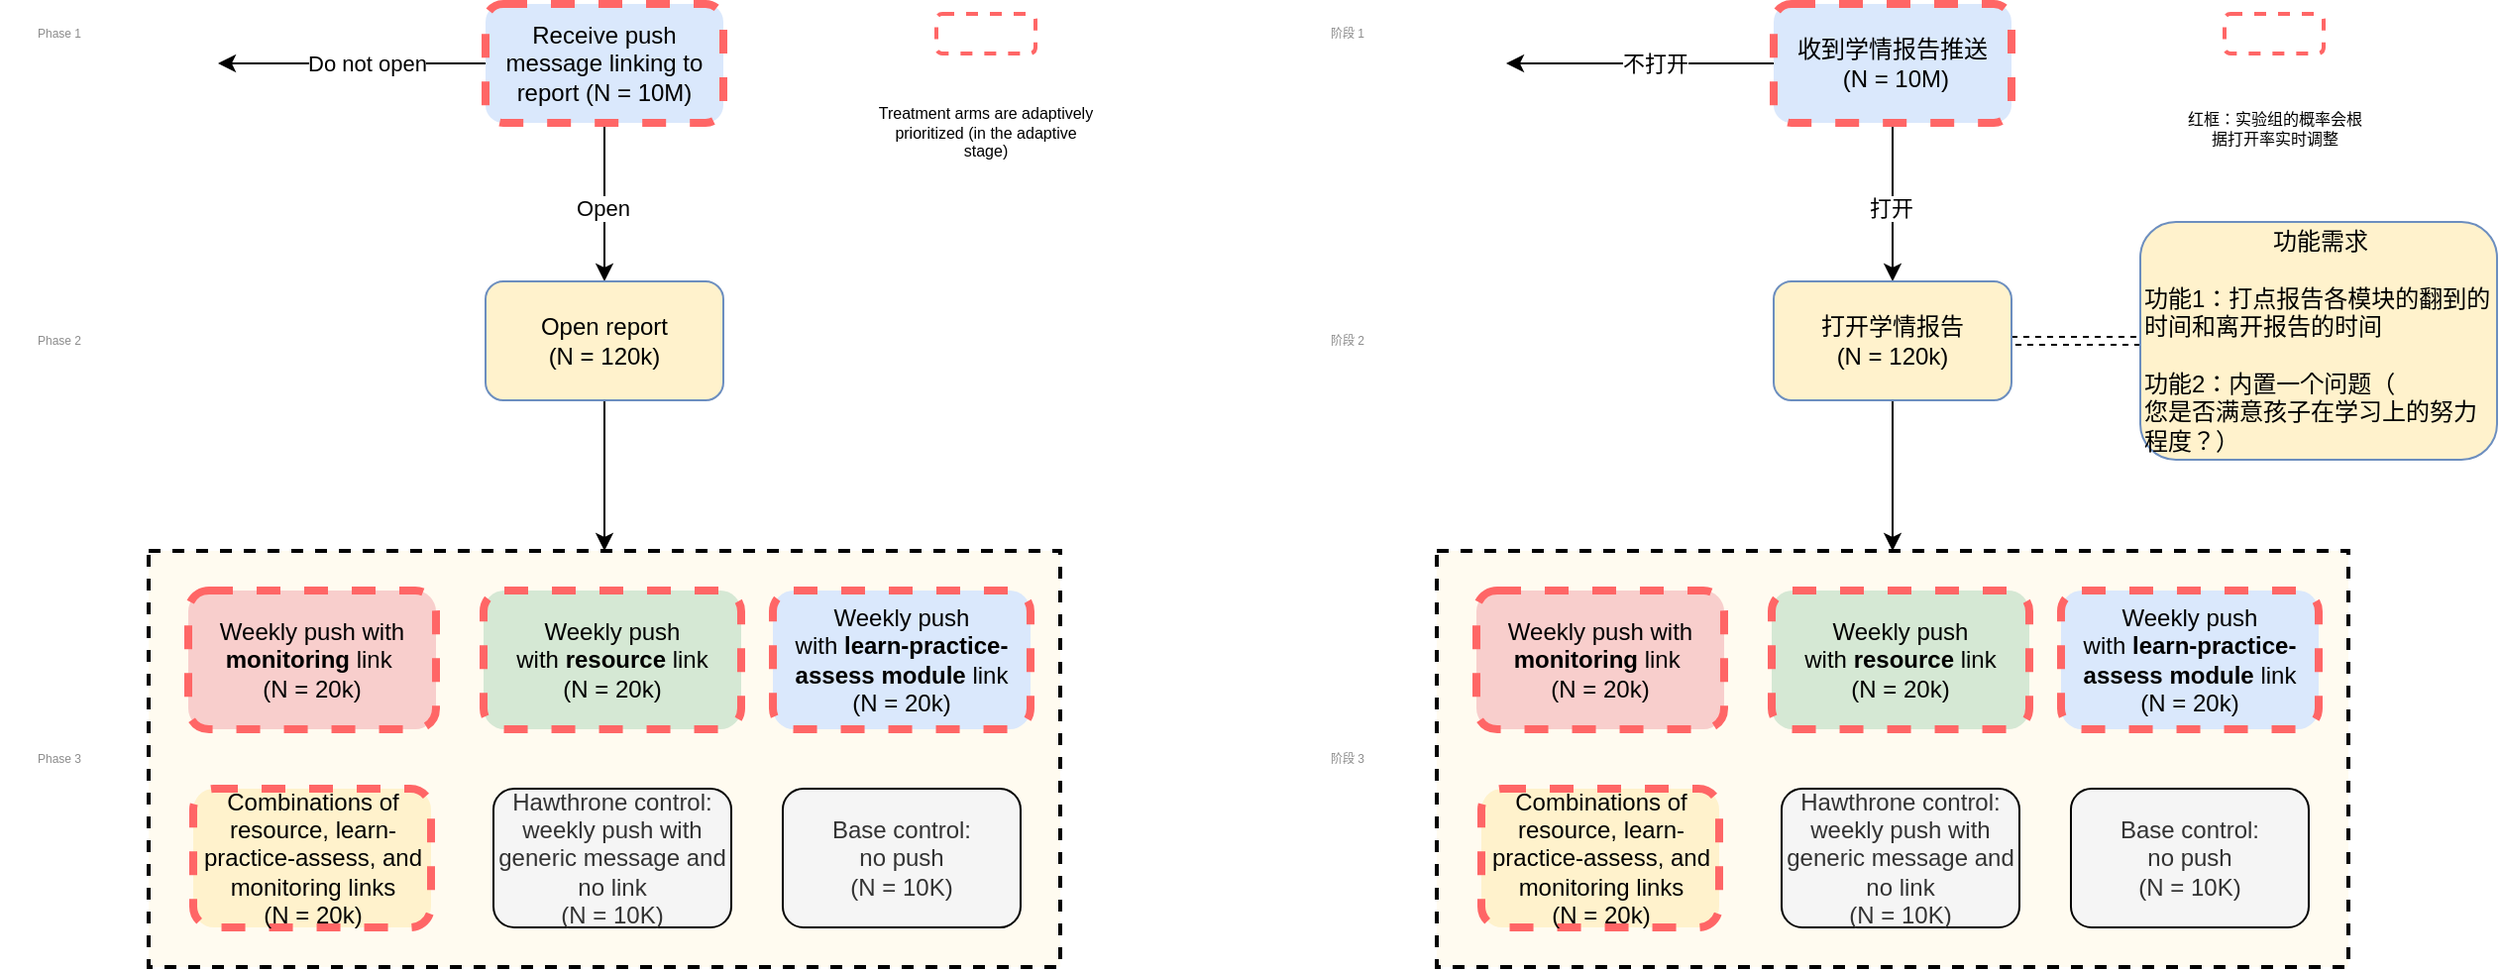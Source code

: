 <mxfile version="13.7.3" type="github">
  <diagram id="wmqv1iFFO38fnpzEHn-s" name="Page-1">
    <mxGraphModel dx="786" dy="1714" grid="1" gridSize="10" guides="1" tooltips="1" connect="1" arrows="1" fold="1" page="1" pageScale="1" pageWidth="827" pageHeight="1169" math="0" shadow="0">
      <root>
        <mxCell id="0" />
        <mxCell id="1" parent="0" />
        <mxCell id="A09yIr3bGjbmGhFP6ExZ-2" style="edgeStyle=orthogonalEdgeStyle;rounded=0;orthogonalLoop=1;jettySize=auto;html=1;entryX=0.5;entryY=0;entryDx=0;entryDy=0;" parent="1" source="JsFcr4rtg8s_-A217rBF-1" target="JsFcr4rtg8s_-A217rBF-2" edge="1">
          <mxGeometry relative="1" as="geometry" />
        </mxCell>
        <mxCell id="A09yIr3bGjbmGhFP6ExZ-6" value="Open" style="edgeLabel;html=1;align=center;verticalAlign=middle;resizable=0;points=[];" parent="A09yIr3bGjbmGhFP6ExZ-2" vertex="1" connectable="0">
          <mxGeometry x="0.057" y="-1" relative="1" as="geometry">
            <mxPoint as="offset" />
          </mxGeometry>
        </mxCell>
        <mxCell id="A09yIr3bGjbmGhFP6ExZ-3" style="edgeStyle=orthogonalEdgeStyle;rounded=0;orthogonalLoop=1;jettySize=auto;html=1;" parent="1" source="JsFcr4rtg8s_-A217rBF-1" edge="1">
          <mxGeometry relative="1" as="geometry">
            <mxPoint x="240" y="-830" as="targetPoint" />
          </mxGeometry>
        </mxCell>
        <mxCell id="A09yIr3bGjbmGhFP6ExZ-5" value="Do not open" style="edgeLabel;html=1;align=center;verticalAlign=middle;resizable=0;points=[];" parent="A09yIr3bGjbmGhFP6ExZ-3" vertex="1" connectable="0">
          <mxGeometry x="-0.116" relative="1" as="geometry">
            <mxPoint as="offset" />
          </mxGeometry>
        </mxCell>
        <mxCell id="JsFcr4rtg8s_-A217rBF-1" value="Receive push message linking to report (N = 10M)" style="rounded=1;whiteSpace=wrap;html=1;fillColor=#dae8fc;dashed=1;strokeColor=#FF6666;strokeWidth=4;" parent="1" vertex="1">
          <mxGeometry x="375" y="-860" width="120" height="60" as="geometry" />
        </mxCell>
        <mxCell id="-16Hgku7zGPm_oZAu_-D-1" style="edgeStyle=orthogonalEdgeStyle;rounded=0;orthogonalLoop=1;jettySize=auto;html=1;entryX=0.5;entryY=0;entryDx=0;entryDy=0;" parent="1" source="JsFcr4rtg8s_-A217rBF-2" target="A09yIr3bGjbmGhFP6ExZ-15" edge="1">
          <mxGeometry relative="1" as="geometry" />
        </mxCell>
        <mxCell id="JsFcr4rtg8s_-A217rBF-2" value="Open report&lt;br&gt;(N = 120k)" style="rounded=1;whiteSpace=wrap;html=1;strokeColor=#6c8ebf;fillColor=#FFF2CC;" parent="1" vertex="1">
          <mxGeometry x="375" y="-720" width="120" height="60" as="geometry" />
        </mxCell>
        <mxCell id="JsFcr4rtg8s_-A217rBF-27" value="" style="rounded=1;whiteSpace=wrap;html=1;dashed=1;strokeColor=#FF6666;strokeWidth=2;" parent="1" vertex="1">
          <mxGeometry x="602.5" y="-855" width="50" height="20" as="geometry" />
        </mxCell>
        <mxCell id="JsFcr4rtg8s_-A217rBF-28" value="&lt;font style=&quot;font-size: 8px&quot;&gt;Treatment arms are adaptively prioritized (in the adaptive stage)&lt;/font&gt;" style="text;html=1;strokeColor=none;fillColor=none;align=center;verticalAlign=middle;whiteSpace=wrap;rounded=0;dashed=1;fontSize=6;" parent="1" vertex="1">
          <mxGeometry x="570" y="-805" width="115" height="20" as="geometry" />
        </mxCell>
        <mxCell id="JsFcr4rtg8s_-A217rBF-31" value="Phase 1" style="text;html=1;strokeColor=none;fillColor=none;align=center;verticalAlign=middle;whiteSpace=wrap;rounded=0;dashed=1;fontSize=6;fontColor=#8C8C8C;" parent="1" vertex="1">
          <mxGeometry x="130" y="-855" width="60" height="20" as="geometry" />
        </mxCell>
        <mxCell id="JsFcr4rtg8s_-A217rBF-32" value="Phase 2" style="text;html=1;strokeColor=none;fillColor=none;align=center;verticalAlign=middle;whiteSpace=wrap;rounded=0;dashed=1;fontSize=6;fontColor=#8C8C8C;" parent="1" vertex="1">
          <mxGeometry x="130" y="-700" width="60" height="20" as="geometry" />
        </mxCell>
        <mxCell id="JsFcr4rtg8s_-A217rBF-33" value="Phase 3" style="text;html=1;strokeColor=none;fillColor=none;align=center;verticalAlign=middle;whiteSpace=wrap;rounded=0;dashed=1;fontSize=6;fontColor=#8C8C8C;" parent="1" vertex="1">
          <mxGeometry x="130" y="-489" width="60" height="20" as="geometry" />
        </mxCell>
        <mxCell id="A09yIr3bGjbmGhFP6ExZ-16" value="" style="group" parent="1" vertex="1" connectable="0">
          <mxGeometry x="205" y="-584" width="460" height="210" as="geometry" />
        </mxCell>
        <mxCell id="A09yIr3bGjbmGhFP6ExZ-15" value="" style="rounded=0;whiteSpace=wrap;html=1;strokeColor=#000000;strokeWidth=2;dashed=1;fillColor=#FFFBF0;" parent="A09yIr3bGjbmGhFP6ExZ-16" vertex="1">
          <mxGeometry width="460" height="210" as="geometry" />
        </mxCell>
        <mxCell id="JsFcr4rtg8s_-A217rBF-3" value="Weekly push with &lt;b&gt;monitoring&lt;/b&gt; link&amp;nbsp;&lt;br&gt;(N = 20k)" style="rounded=1;whiteSpace=wrap;html=1;fillColor=#f8cecc;dashed=1;strokeWidth=4;strokeColor=#FF6666;" parent="A09yIr3bGjbmGhFP6ExZ-16" vertex="1">
          <mxGeometry x="20" y="20" width="125" height="70" as="geometry" />
        </mxCell>
        <mxCell id="JsFcr4rtg8s_-A217rBF-13" value="Weekly push&lt;br&gt;with &lt;b&gt;resource&lt;/b&gt; link&lt;br&gt;(N = 20k)" style="rounded=1;whiteSpace=wrap;html=1;fillColor=#d5e8d4;dashed=1;strokeWidth=4;strokeColor=#FF6666;" parent="A09yIr3bGjbmGhFP6ExZ-16" vertex="1">
          <mxGeometry x="169" y="20" width="130" height="70" as="geometry" />
        </mxCell>
        <mxCell id="A09yIr3bGjbmGhFP6ExZ-12" value="Combinations of resource, learn-practice-assess, and monitoring links&lt;br&gt;(N = 20k)" style="rounded=1;whiteSpace=wrap;html=1;fillColor=#fff2cc;strokeColor=#FF6666;dashed=1;strokeWidth=4;" parent="A09yIr3bGjbmGhFP6ExZ-16" vertex="1">
          <mxGeometry x="22.5" y="120" width="120" height="70" as="geometry" />
        </mxCell>
        <mxCell id="A09yIr3bGjbmGhFP6ExZ-13" value="Hawthrone control:&lt;br&gt;weekly push with generic message and no link&lt;br&gt;(N = 10K)" style="rounded=1;whiteSpace=wrap;html=1;strokeWidth=1;fillColor=#f5f5f5;fontColor=#333333;" parent="A09yIr3bGjbmGhFP6ExZ-16" vertex="1">
          <mxGeometry x="174" y="120" width="120" height="70" as="geometry" />
        </mxCell>
        <mxCell id="A09yIr3bGjbmGhFP6ExZ-14" value="Base control:&lt;br&gt;no push&lt;br&gt;(N = 10K)" style="rounded=1;whiteSpace=wrap;html=1;fillColor=#f5f5f5;strokeWidth=1;fontColor=#333333;" parent="A09yIr3bGjbmGhFP6ExZ-16" vertex="1">
          <mxGeometry x="319.99" y="120" width="120" height="70" as="geometry" />
        </mxCell>
        <mxCell id="-16Hgku7zGPm_oZAu_-D-4" value="Weekly push&lt;br&gt;with &lt;b&gt;learn-practice-assess&lt;/b&gt; &lt;b&gt;module&lt;/b&gt; link&lt;br&gt;(N = 20k)" style="rounded=1;whiteSpace=wrap;html=1;fillColor=#dae8fc;strokeWidth=4;dashed=1;strokeColor=#FF6666;" parent="A09yIr3bGjbmGhFP6ExZ-16" vertex="1">
          <mxGeometry x="314.995" y="20" width="130" height="70" as="geometry" />
        </mxCell>
        <mxCell id="1nqe7X7OOSDAjEZEZXh3-1" style="edgeStyle=orthogonalEdgeStyle;rounded=0;orthogonalLoop=1;jettySize=auto;html=1;entryX=0.5;entryY=0;entryDx=0;entryDy=0;" edge="1" parent="1" source="1nqe7X7OOSDAjEZEZXh3-5" target="1nqe7X7OOSDAjEZEZXh3-7">
          <mxGeometry relative="1" as="geometry" />
        </mxCell>
        <mxCell id="1nqe7X7OOSDAjEZEZXh3-2" value="打开" style="edgeLabel;html=1;align=center;verticalAlign=middle;resizable=0;points=[];" vertex="1" connectable="0" parent="1nqe7X7OOSDAjEZEZXh3-1">
          <mxGeometry x="0.057" y="-1" relative="1" as="geometry">
            <mxPoint as="offset" />
          </mxGeometry>
        </mxCell>
        <mxCell id="1nqe7X7OOSDAjEZEZXh3-3" style="edgeStyle=orthogonalEdgeStyle;rounded=0;orthogonalLoop=1;jettySize=auto;html=1;" edge="1" parent="1" source="1nqe7X7OOSDAjEZEZXh3-5">
          <mxGeometry relative="1" as="geometry">
            <mxPoint x="890" y="-830" as="targetPoint" />
          </mxGeometry>
        </mxCell>
        <mxCell id="1nqe7X7OOSDAjEZEZXh3-4" value="不打开" style="edgeLabel;html=1;align=center;verticalAlign=middle;resizable=0;points=[];" vertex="1" connectable="0" parent="1nqe7X7OOSDAjEZEZXh3-3">
          <mxGeometry x="-0.116" relative="1" as="geometry">
            <mxPoint as="offset" />
          </mxGeometry>
        </mxCell>
        <mxCell id="1nqe7X7OOSDAjEZEZXh3-5" value="收到学情报告推送&lt;br&gt;&amp;nbsp;(N = 10M)" style="rounded=1;whiteSpace=wrap;html=1;fillColor=#dae8fc;dashed=1;strokeColor=#FF6666;strokeWidth=4;" vertex="1" parent="1">
          <mxGeometry x="1025" y="-860" width="120" height="60" as="geometry" />
        </mxCell>
        <mxCell id="1nqe7X7OOSDAjEZEZXh3-6" style="edgeStyle=orthogonalEdgeStyle;rounded=0;orthogonalLoop=1;jettySize=auto;html=1;entryX=0.5;entryY=0;entryDx=0;entryDy=0;" edge="1" parent="1" source="1nqe7X7OOSDAjEZEZXh3-7" target="1nqe7X7OOSDAjEZEZXh3-14">
          <mxGeometry relative="1" as="geometry" />
        </mxCell>
        <mxCell id="1nqe7X7OOSDAjEZEZXh3-22" style="edgeStyle=orthogonalEdgeStyle;rounded=0;orthogonalLoop=1;jettySize=auto;html=1;exitX=1;exitY=0.5;exitDx=0;exitDy=0;entryX=0;entryY=0.5;entryDx=0;entryDy=0;shape=link;dashed=1;" edge="1" parent="1" source="1nqe7X7OOSDAjEZEZXh3-7" target="1nqe7X7OOSDAjEZEZXh3-21">
          <mxGeometry relative="1" as="geometry" />
        </mxCell>
        <mxCell id="1nqe7X7OOSDAjEZEZXh3-7" value="打开学情报告&lt;br&gt;(N = 120k)" style="rounded=1;whiteSpace=wrap;html=1;strokeColor=#6c8ebf;fillColor=#FFF2CC;" vertex="1" parent="1">
          <mxGeometry x="1025" y="-720" width="120" height="60" as="geometry" />
        </mxCell>
        <mxCell id="1nqe7X7OOSDAjEZEZXh3-8" value="" style="rounded=1;whiteSpace=wrap;html=1;dashed=1;strokeColor=#FF6666;strokeWidth=2;" vertex="1" parent="1">
          <mxGeometry x="1252.5" y="-855" width="50" height="20" as="geometry" />
        </mxCell>
        <mxCell id="1nqe7X7OOSDAjEZEZXh3-9" value="&lt;font style=&quot;font-size: 8px&quot;&gt;红框：实验组的概率会根据打开率实时调整&lt;/font&gt;" style="text;html=1;strokeColor=none;fillColor=none;align=center;verticalAlign=middle;whiteSpace=wrap;rounded=0;dashed=1;fontSize=6;" vertex="1" parent="1">
          <mxGeometry x="1232.5" y="-810" width="90" height="25" as="geometry" />
        </mxCell>
        <mxCell id="1nqe7X7OOSDAjEZEZXh3-10" value="阶段 1" style="text;html=1;strokeColor=none;fillColor=none;align=center;verticalAlign=middle;whiteSpace=wrap;rounded=0;dashed=1;fontSize=6;fontColor=#8C8C8C;" vertex="1" parent="1">
          <mxGeometry x="780" y="-855" width="60" height="20" as="geometry" />
        </mxCell>
        <mxCell id="1nqe7X7OOSDAjEZEZXh3-11" value="阶段 2" style="text;html=1;strokeColor=none;fillColor=none;align=center;verticalAlign=middle;whiteSpace=wrap;rounded=0;dashed=1;fontSize=6;fontColor=#8C8C8C;" vertex="1" parent="1">
          <mxGeometry x="780" y="-700" width="60" height="20" as="geometry" />
        </mxCell>
        <mxCell id="1nqe7X7OOSDAjEZEZXh3-12" value="阶段 3" style="text;html=1;strokeColor=none;fillColor=none;align=center;verticalAlign=middle;whiteSpace=wrap;rounded=0;dashed=1;fontSize=6;fontColor=#8C8C8C;" vertex="1" parent="1">
          <mxGeometry x="780" y="-489" width="60" height="20" as="geometry" />
        </mxCell>
        <mxCell id="1nqe7X7OOSDAjEZEZXh3-13" value="" style="group" vertex="1" connectable="0" parent="1">
          <mxGeometry x="855" y="-584" width="460" height="210" as="geometry" />
        </mxCell>
        <mxCell id="1nqe7X7OOSDAjEZEZXh3-14" value="" style="rounded=0;whiteSpace=wrap;html=1;strokeColor=#000000;strokeWidth=2;dashed=1;fillColor=#FFFBF0;" vertex="1" parent="1nqe7X7OOSDAjEZEZXh3-13">
          <mxGeometry width="460" height="210" as="geometry" />
        </mxCell>
        <mxCell id="1nqe7X7OOSDAjEZEZXh3-15" value="Weekly push with &lt;b&gt;monitoring&lt;/b&gt; link&amp;nbsp;&lt;br&gt;(N = 20k)" style="rounded=1;whiteSpace=wrap;html=1;fillColor=#f8cecc;dashed=1;strokeWidth=4;strokeColor=#FF6666;" vertex="1" parent="1nqe7X7OOSDAjEZEZXh3-13">
          <mxGeometry x="20" y="20" width="125" height="70" as="geometry" />
        </mxCell>
        <mxCell id="1nqe7X7OOSDAjEZEZXh3-16" value="Weekly push&lt;br&gt;with &lt;b&gt;resource&lt;/b&gt; link&lt;br&gt;(N = 20k)" style="rounded=1;whiteSpace=wrap;html=1;fillColor=#d5e8d4;dashed=1;strokeWidth=4;strokeColor=#FF6666;" vertex="1" parent="1nqe7X7OOSDAjEZEZXh3-13">
          <mxGeometry x="169" y="20" width="130" height="70" as="geometry" />
        </mxCell>
        <mxCell id="1nqe7X7OOSDAjEZEZXh3-17" value="Combinations of resource, learn-practice-assess, and monitoring links&lt;br&gt;(N = 20k)" style="rounded=1;whiteSpace=wrap;html=1;fillColor=#fff2cc;strokeColor=#FF6666;dashed=1;strokeWidth=4;" vertex="1" parent="1nqe7X7OOSDAjEZEZXh3-13">
          <mxGeometry x="22.5" y="120" width="120" height="70" as="geometry" />
        </mxCell>
        <mxCell id="1nqe7X7OOSDAjEZEZXh3-18" value="Hawthrone control:&lt;br&gt;weekly push with generic message and no link&lt;br&gt;(N = 10K)" style="rounded=1;whiteSpace=wrap;html=1;strokeWidth=1;fillColor=#f5f5f5;fontColor=#333333;" vertex="1" parent="1nqe7X7OOSDAjEZEZXh3-13">
          <mxGeometry x="174" y="120" width="120" height="70" as="geometry" />
        </mxCell>
        <mxCell id="1nqe7X7OOSDAjEZEZXh3-19" value="Base control:&lt;br&gt;no push&lt;br&gt;(N = 10K)" style="rounded=1;whiteSpace=wrap;html=1;fillColor=#f5f5f5;strokeWidth=1;fontColor=#333333;" vertex="1" parent="1nqe7X7OOSDAjEZEZXh3-13">
          <mxGeometry x="319.99" y="120" width="120" height="70" as="geometry" />
        </mxCell>
        <mxCell id="1nqe7X7OOSDAjEZEZXh3-20" value="Weekly push&lt;br&gt;with &lt;b&gt;learn-practice-assess&lt;/b&gt; &lt;b&gt;module&lt;/b&gt; link&lt;br&gt;(N = 20k)" style="rounded=1;whiteSpace=wrap;html=1;fillColor=#dae8fc;strokeWidth=4;dashed=1;strokeColor=#FF6666;" vertex="1" parent="1nqe7X7OOSDAjEZEZXh3-13">
          <mxGeometry x="314.995" y="20" width="130" height="70" as="geometry" />
        </mxCell>
        <mxCell id="1nqe7X7OOSDAjEZEZXh3-21" value="&lt;div style=&quot;text-align: center&quot;&gt;&lt;span&gt;功能需求&lt;/span&gt;&lt;/div&gt;&lt;br&gt;功能1：打点报告各模块的翻到的时间和离开报告的时间&lt;br&gt;&lt;br&gt;功能2：内置一个问题（&lt;br&gt;您是否满意孩子在学习上的努力程度？）" style="rounded=1;whiteSpace=wrap;html=1;strokeColor=#6c8ebf;fillColor=#FFF2CC;align=left;" vertex="1" parent="1">
          <mxGeometry x="1210" y="-750" width="180" height="120" as="geometry" />
        </mxCell>
      </root>
    </mxGraphModel>
  </diagram>
</mxfile>
